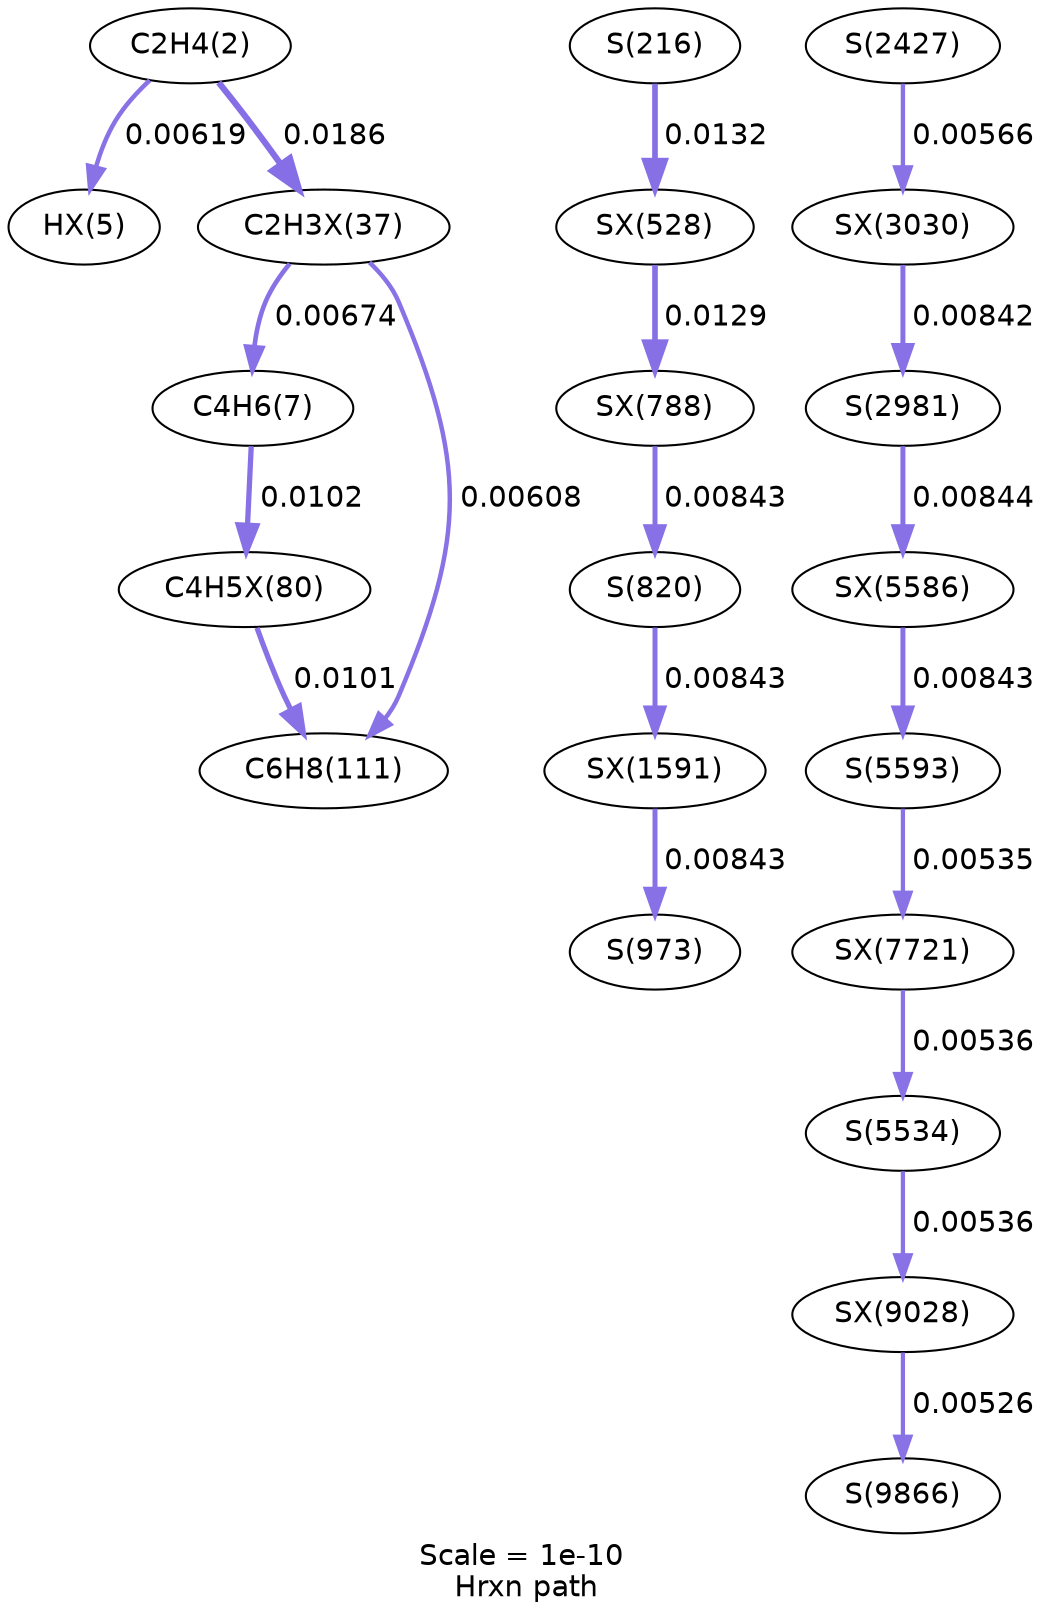 digraph reaction_paths {
center=1;
s5 -> s42[fontname="Helvetica", style="setlinewidth(2.16)", arrowsize=1.08, color="0.7, 0.506, 0.9"
, label=" 0.00619"];
s5 -> s43[fontname="Helvetica", style="setlinewidth(2.99)", arrowsize=1.5, color="0.7, 0.519, 0.9"
, label=" 0.0186"];
s43 -> s8[fontname="Helvetica", style="setlinewidth(2.23)", arrowsize=1.11, color="0.7, 0.507, 0.9"
, label=" 0.00674"];
s43 -> s12[fontname="Helvetica", style="setlinewidth(2.15)", arrowsize=1.07, color="0.7, 0.506, 0.9"
, label=" 0.00608"];
s8 -> s46[fontname="Helvetica", style="setlinewidth(2.54)", arrowsize=1.27, color="0.7, 0.51, 0.9"
, label=" 0.0102"];
s46 -> s12[fontname="Helvetica", style="setlinewidth(2.53)", arrowsize=1.27, color="0.7, 0.51, 0.9"
, label=" 0.0101"];
s18 -> s50[fontname="Helvetica", style="setlinewidth(2.73)", arrowsize=1.37, color="0.7, 0.513, 0.9"
, label=" 0.0132"];
s50 -> s54[fontname="Helvetica", style="setlinewidth(2.72)", arrowsize=1.36, color="0.7, 0.513, 0.9"
, label=" 0.0129"];
s54 -> s19[fontname="Helvetica", style="setlinewidth(2.39)", arrowsize=1.2, color="0.7, 0.508, 0.9"
, label=" 0.00843"];
s19 -> s64[fontname="Helvetica", style="setlinewidth(2.39)", arrowsize=1.2, color="0.7, 0.508, 0.9"
, label=" 0.00843"];
s64 -> s20[fontname="Helvetica", style="setlinewidth(2.39)", arrowsize=1.2, color="0.7, 0.508, 0.9"
, label=" 0.00843"];
s22 -> s69[fontname="Helvetica", style="setlinewidth(2.09)", arrowsize=1.05, color="0.7, 0.506, 0.9"
, label=" 0.00566"];
s69 -> s23[fontname="Helvetica", style="setlinewidth(2.39)", arrowsize=1.2, color="0.7, 0.508, 0.9"
, label=" 0.00842"];
s23 -> s74[fontname="Helvetica", style="setlinewidth(2.4)", arrowsize=1.2, color="0.7, 0.508, 0.9"
, label=" 0.00844"];
s74 -> s27[fontname="Helvetica", style="setlinewidth(2.39)", arrowsize=1.2, color="0.7, 0.508, 0.9"
, label=" 0.00843"];
s27 -> s80[fontname="Helvetica", style="setlinewidth(2.05)", arrowsize=1.03, color="0.7, 0.505, 0.9"
, label=" 0.00535"];
s80 -> s26[fontname="Helvetica", style="setlinewidth(2.05)", arrowsize=1.03, color="0.7, 0.505, 0.9"
, label=" 0.00536"];
s26 -> s82[fontname="Helvetica", style="setlinewidth(2.05)", arrowsize=1.03, color="0.7, 0.505, 0.9"
, label=" 0.00536"];
s82 -> s28[fontname="Helvetica", style="setlinewidth(2.04)", arrowsize=1.02, color="0.7, 0.505, 0.9"
, label=" 0.00526"];
s5 [ fontname="Helvetica", label="C2H4(2)"];
s8 [ fontname="Helvetica", label="C4H6(7)"];
s12 [ fontname="Helvetica", label="C6H8(111)"];
s18 [ fontname="Helvetica", label="S(216)"];
s19 [ fontname="Helvetica", label="S(820)"];
s20 [ fontname="Helvetica", label="S(973)"];
s22 [ fontname="Helvetica", label="S(2427)"];
s23 [ fontname="Helvetica", label="S(2981)"];
s26 [ fontname="Helvetica", label="S(5534)"];
s27 [ fontname="Helvetica", label="S(5593)"];
s28 [ fontname="Helvetica", label="S(9866)"];
s42 [ fontname="Helvetica", label="HX(5)"];
s43 [ fontname="Helvetica", label="C2H3X(37)"];
s46 [ fontname="Helvetica", label="C4H5X(80)"];
s50 [ fontname="Helvetica", label="SX(528)"];
s54 [ fontname="Helvetica", label="SX(788)"];
s64 [ fontname="Helvetica", label="SX(1591)"];
s69 [ fontname="Helvetica", label="SX(3030)"];
s74 [ fontname="Helvetica", label="SX(5586)"];
s80 [ fontname="Helvetica", label="SX(7721)"];
s82 [ fontname="Helvetica", label="SX(9028)"];
 label = "Scale = 1e-10\l Hrxn path";
 fontname = "Helvetica";
}
